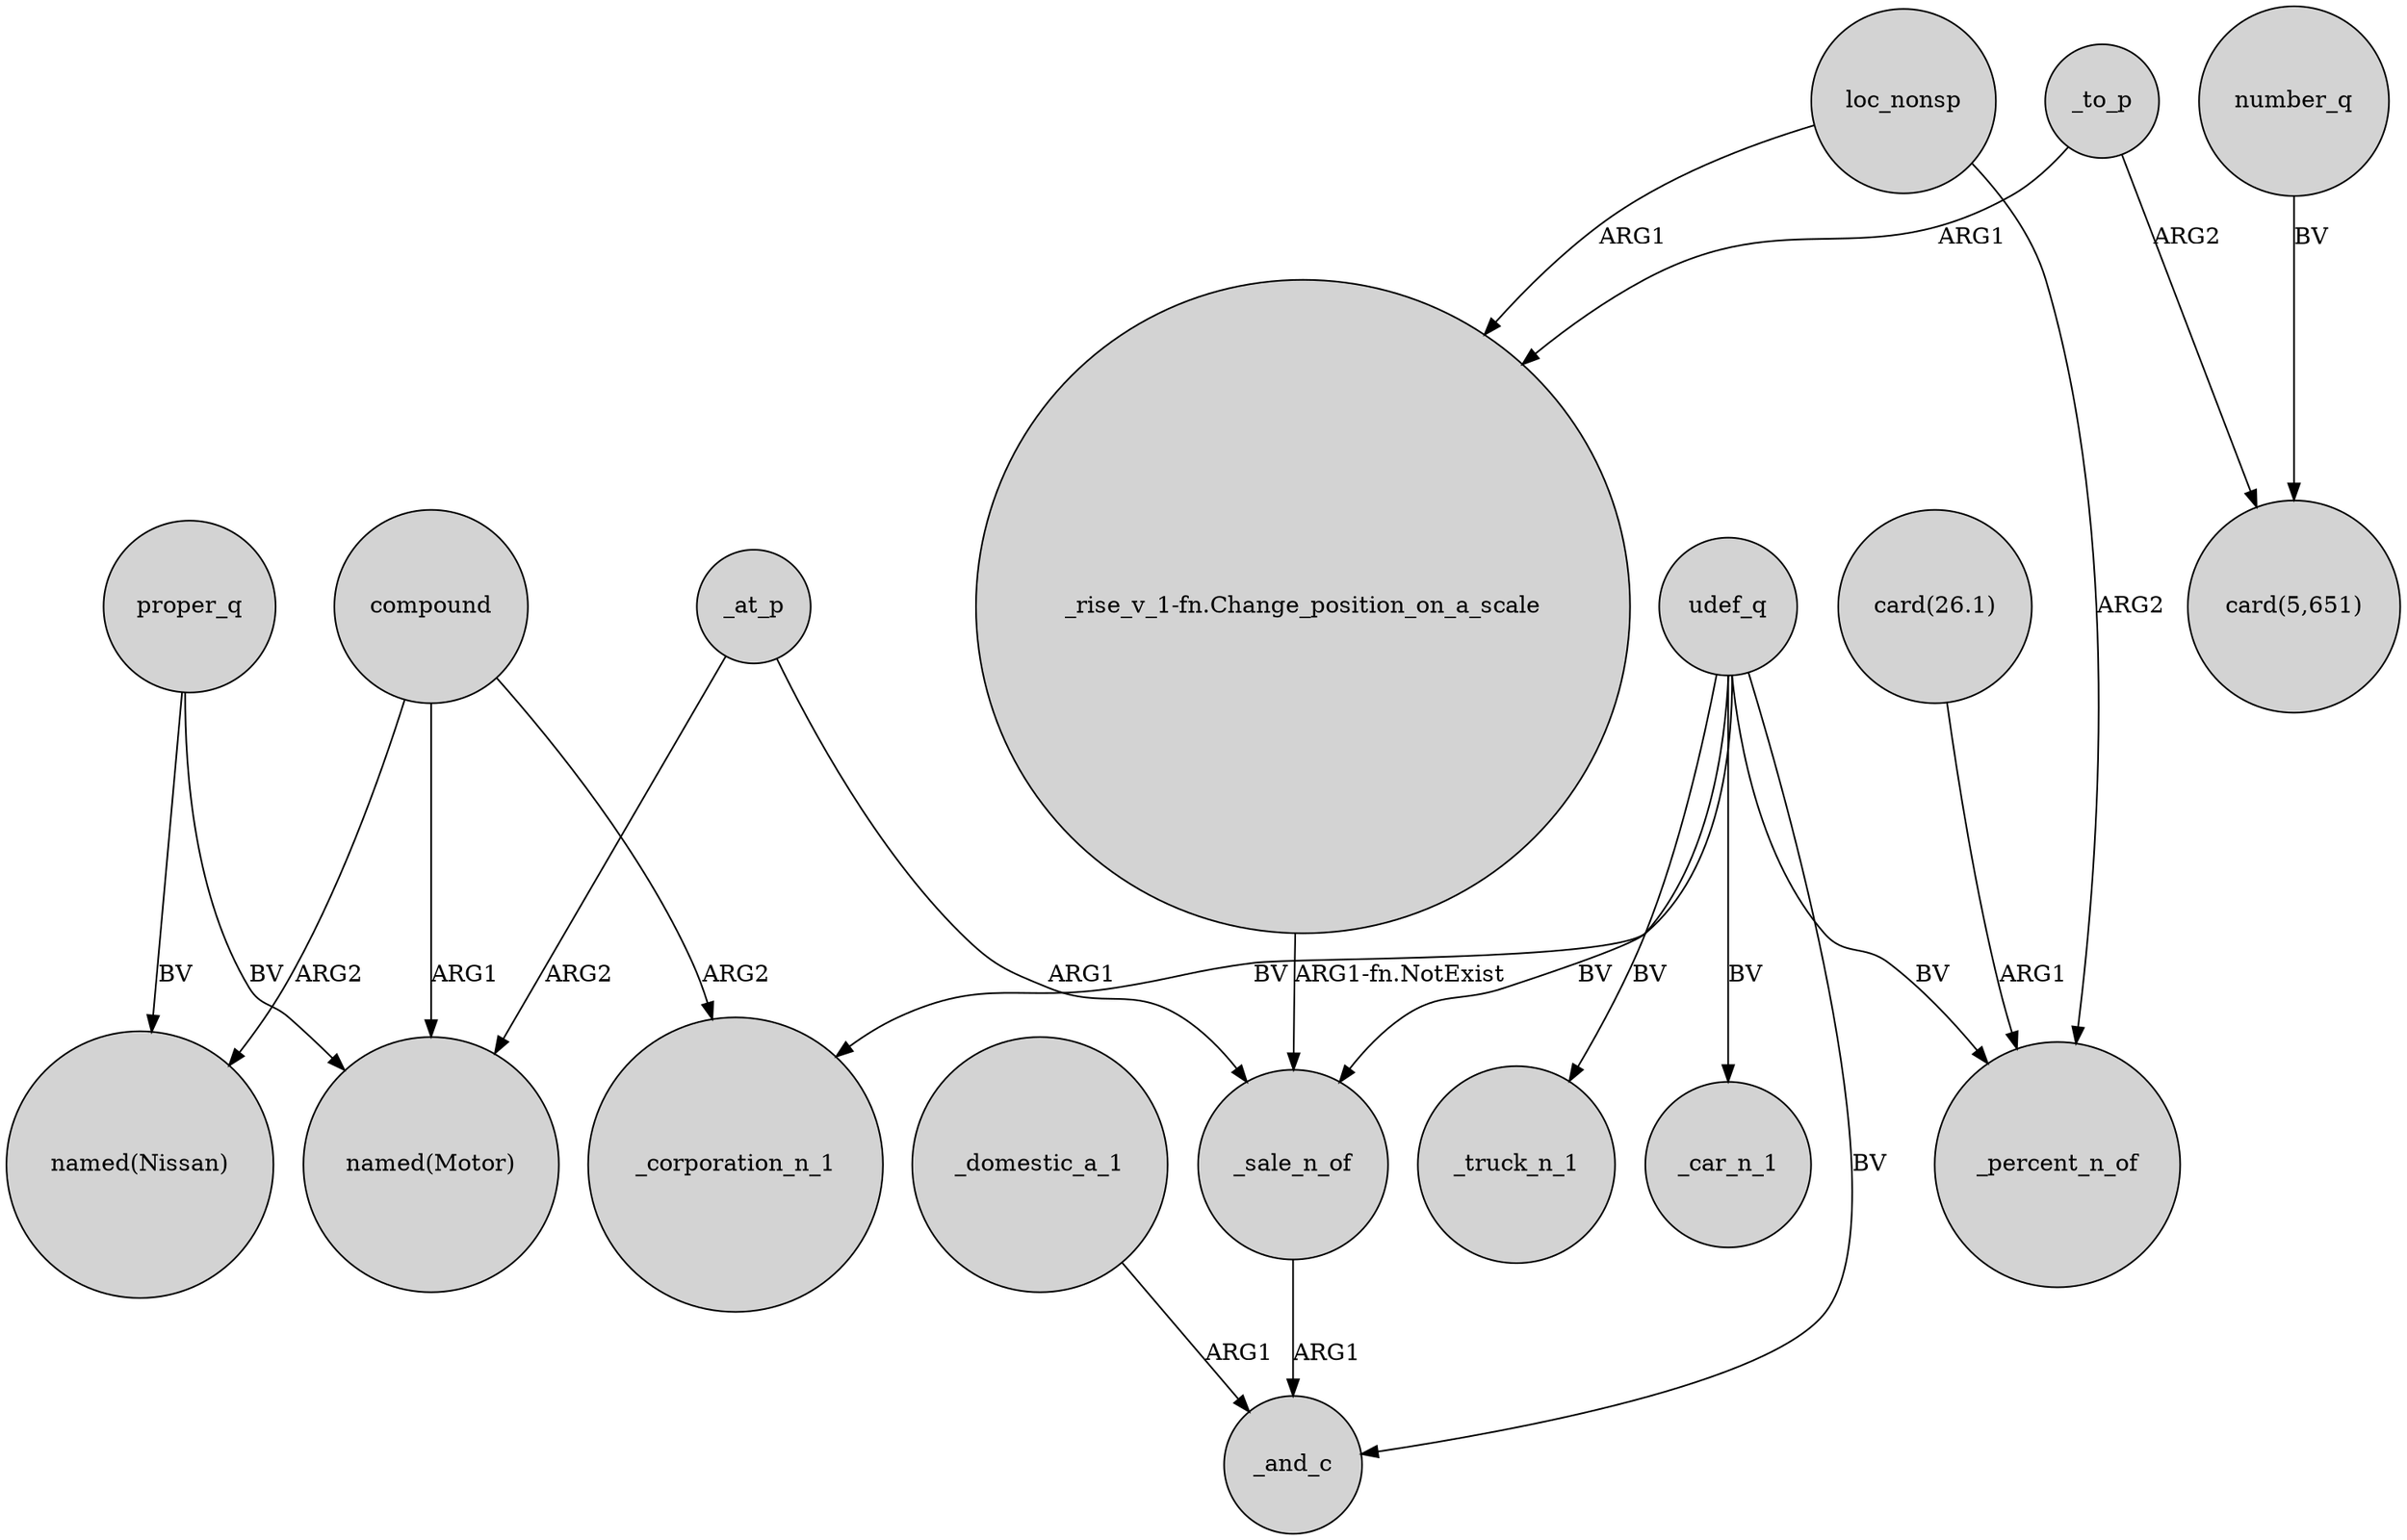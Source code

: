 digraph {
	node [shape=circle style=filled]
	compound -> "named(Nissan)" [label=ARG2]
	"_rise_v_1-fn.Change_position_on_a_scale" -> _sale_n_of [label="ARG1-fn.NotExist"]
	compound -> _corporation_n_1 [label=ARG2]
	compound -> "named(Motor)" [label=ARG1]
	_at_p -> "named(Motor)" [label=ARG2]
	_domestic_a_1 -> _and_c [label=ARG1]
	udef_q -> _corporation_n_1 [label=BV]
	udef_q -> _truck_n_1 [label=BV]
	proper_q -> "named(Nissan)" [label=BV]
	proper_q -> "named(Motor)" [label=BV]
	loc_nonsp -> _percent_n_of [label=ARG2]
	_to_p -> "card(5,651)" [label=ARG2]
	loc_nonsp -> "_rise_v_1-fn.Change_position_on_a_scale" [label=ARG1]
	"card(26.1)" -> _percent_n_of [label=ARG1]
	udef_q -> _sale_n_of [label=BV]
	_sale_n_of -> _and_c [label=ARG1]
	number_q -> "card(5,651)" [label=BV]
	udef_q -> _car_n_1 [label=BV]
	udef_q -> _percent_n_of [label=BV]
	udef_q -> _and_c [label=BV]
	_at_p -> _sale_n_of [label=ARG1]
	_to_p -> "_rise_v_1-fn.Change_position_on_a_scale" [label=ARG1]
}
